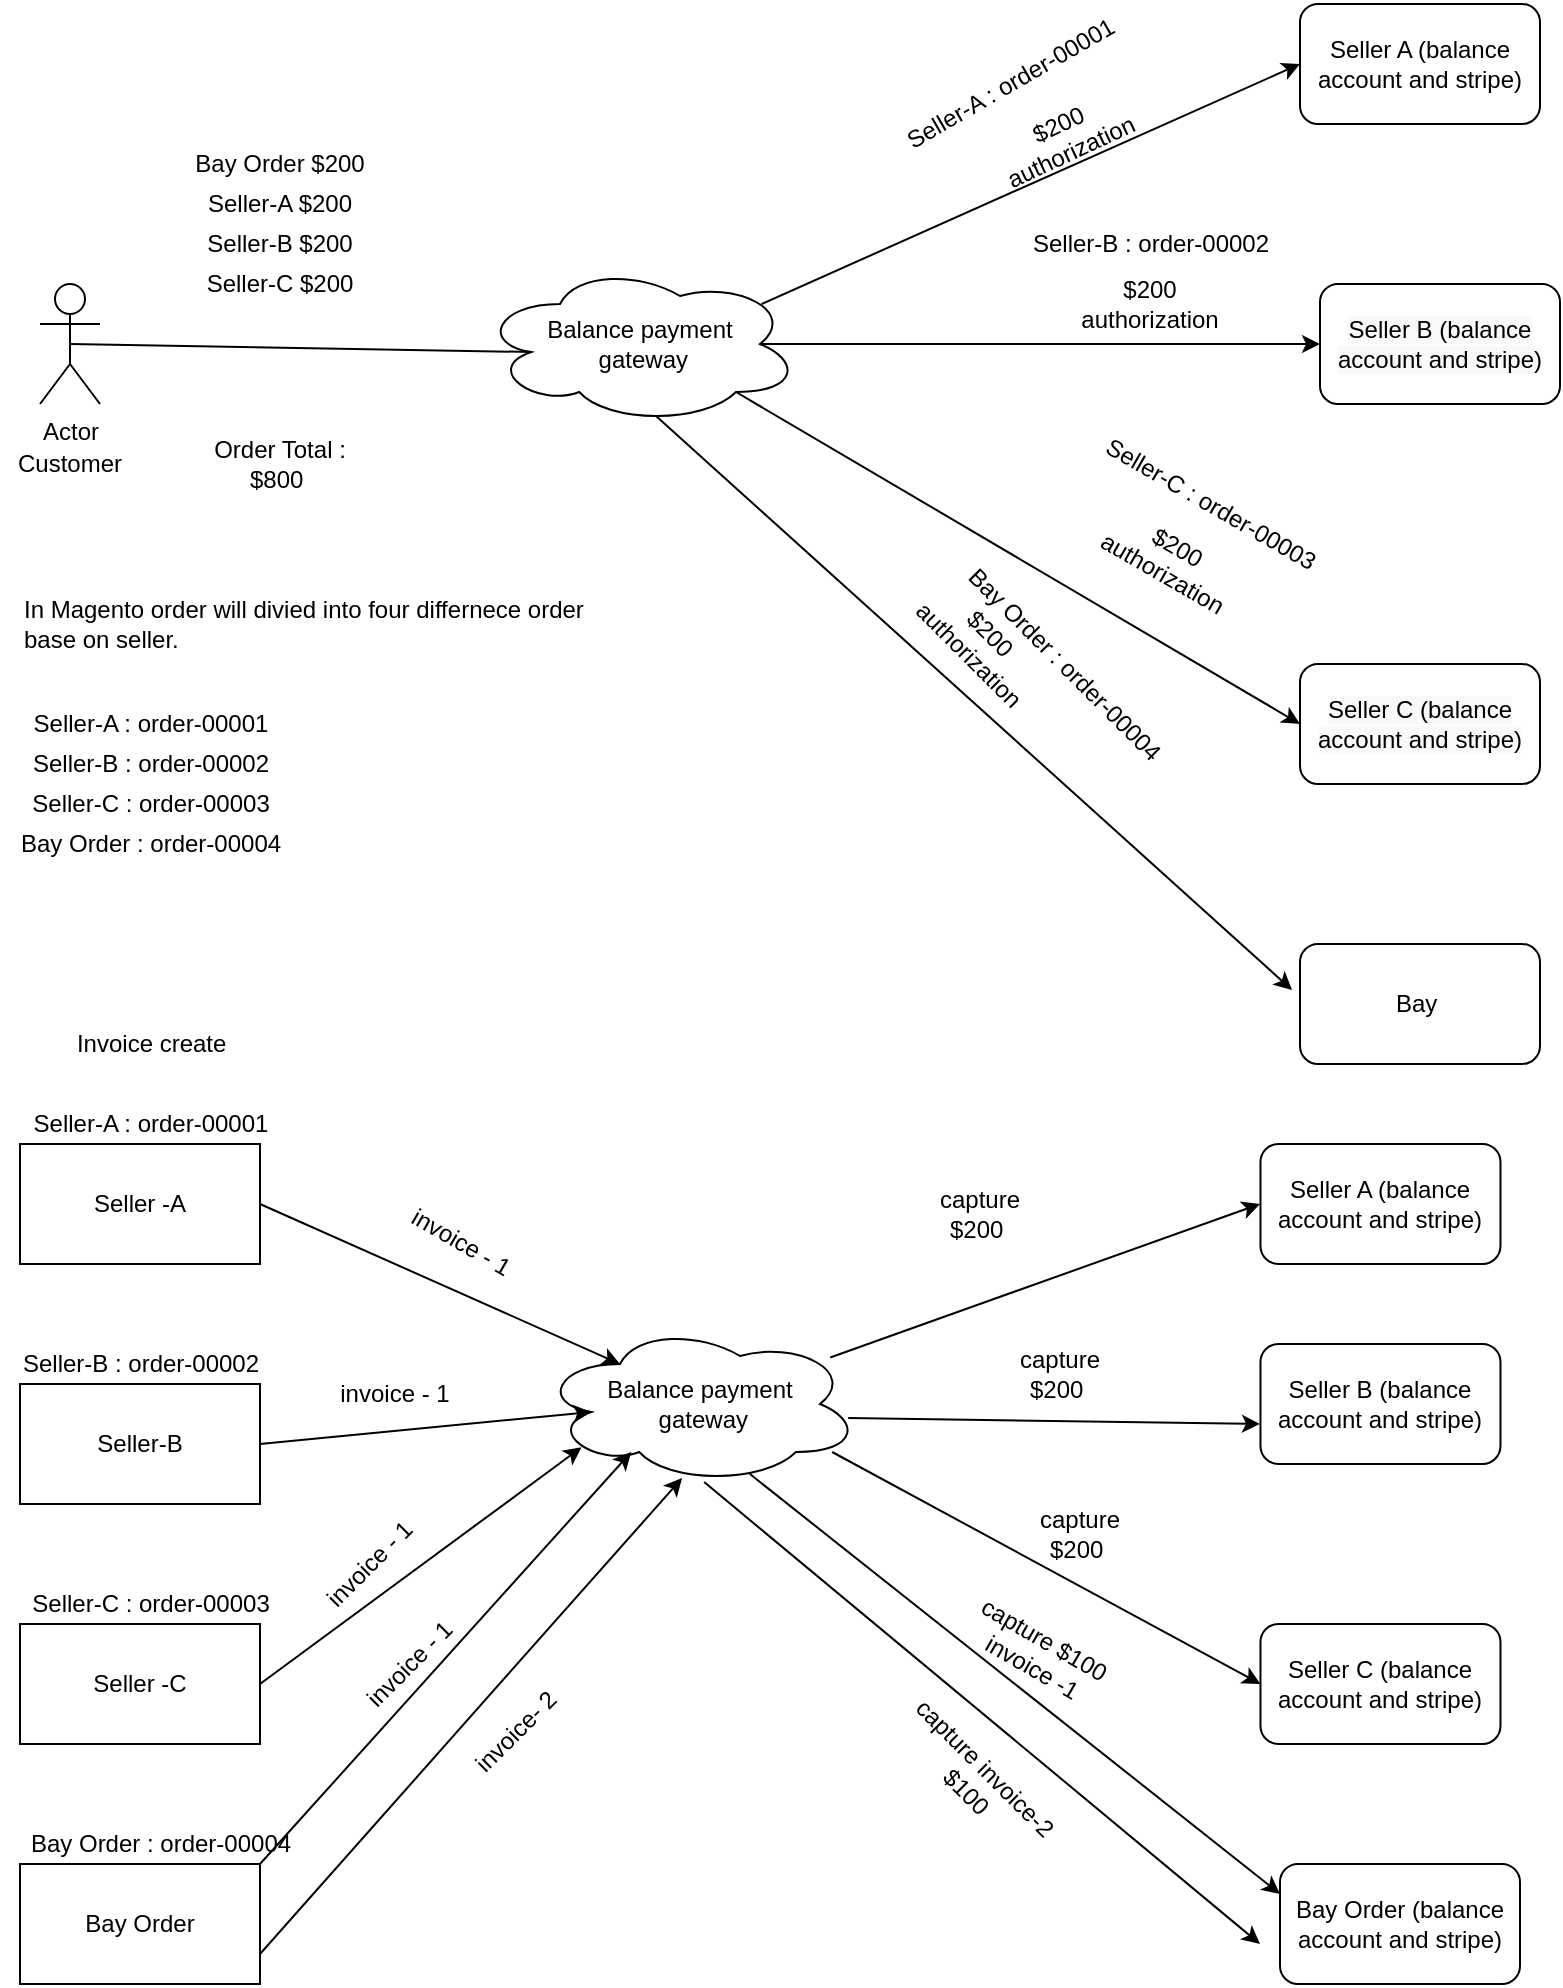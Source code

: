 <mxfile version="14.4.4" type="github">
  <diagram id="QXR4r0A3u3qMhsyqZysL" name="Page-1">
    <mxGraphModel dx="1350" dy="774" grid="1" gridSize="10" guides="1" tooltips="1" connect="1" arrows="1" fold="1" page="1" pageScale="1" pageWidth="827" pageHeight="1169" math="0" shadow="0">
      <root>
        <mxCell id="0" />
        <mxCell id="1" parent="0" />
        <mxCell id="LxY_I3vZa2dR3kc1YIH--4" value="Customer" style="text;html=1;strokeColor=none;fillColor=none;align=center;verticalAlign=middle;whiteSpace=wrap;rounded=0;" vertex="1" parent="1">
          <mxGeometry x="45" y="370" width="40" height="20" as="geometry" />
        </mxCell>
        <mxCell id="LxY_I3vZa2dR3kc1YIH--11" value="Actor" style="shape=umlActor;verticalLabelPosition=bottom;verticalAlign=top;html=1;outlineConnect=0;" vertex="1" parent="1">
          <mxGeometry x="50" y="290" width="30" height="60" as="geometry" />
        </mxCell>
        <mxCell id="LxY_I3vZa2dR3kc1YIH--12" value="Balance payment&lt;br&gt;&amp;nbsp;gateway" style="ellipse;shape=cloud;whiteSpace=wrap;html=1;" vertex="1" parent="1">
          <mxGeometry x="270" y="280" width="160" height="80" as="geometry" />
        </mxCell>
        <mxCell id="LxY_I3vZa2dR3kc1YIH--14" value="" style="endArrow=none;html=1;exitX=0.5;exitY=0.5;exitDx=0;exitDy=0;exitPerimeter=0;entryX=0.16;entryY=0.55;entryDx=0;entryDy=0;entryPerimeter=0;" edge="1" parent="1" source="LxY_I3vZa2dR3kc1YIH--11" target="LxY_I3vZa2dR3kc1YIH--12">
          <mxGeometry width="50" height="50" relative="1" as="geometry">
            <mxPoint x="390" y="360" as="sourcePoint" />
            <mxPoint x="440" y="310" as="targetPoint" />
          </mxGeometry>
        </mxCell>
        <mxCell id="LxY_I3vZa2dR3kc1YIH--16" value="Seller A (balance account and stripe)" style="rounded=1;whiteSpace=wrap;html=1;" vertex="1" parent="1">
          <mxGeometry x="680" y="150" width="120" height="60" as="geometry" />
        </mxCell>
        <mxCell id="LxY_I3vZa2dR3kc1YIH--17" value="&lt;span style=&quot;color: rgb(0 , 0 , 0) ; font-family: &amp;#34;helvetica&amp;#34; ; font-size: 12px ; font-style: normal ; font-weight: 400 ; letter-spacing: normal ; text-align: center ; text-indent: 0px ; text-transform: none ; word-spacing: 0px ; background-color: rgb(248 , 249 , 250) ; display: inline ; float: none&quot;&gt;Seller B (balance account and stripe)&lt;/span&gt;" style="rounded=1;whiteSpace=wrap;html=1;" vertex="1" parent="1">
          <mxGeometry x="690" y="290" width="120" height="60" as="geometry" />
        </mxCell>
        <mxCell id="LxY_I3vZa2dR3kc1YIH--18" value="&lt;span style=&quot;color: rgb(0 , 0 , 0) ; font-family: &amp;#34;helvetica&amp;#34; ; font-size: 12px ; font-style: normal ; font-weight: 400 ; letter-spacing: normal ; text-align: center ; text-indent: 0px ; text-transform: none ; word-spacing: 0px ; background-color: rgb(248 , 249 , 250) ; display: inline ; float: none&quot;&gt;Seller C (balance account and stripe)&lt;/span&gt;" style="rounded=1;whiteSpace=wrap;html=1;" vertex="1" parent="1">
          <mxGeometry x="680" y="480" width="120" height="60" as="geometry" />
        </mxCell>
        <mxCell id="LxY_I3vZa2dR3kc1YIH--20" value="Seller-C $200" style="text;html=1;strokeColor=none;fillColor=none;align=center;verticalAlign=middle;whiteSpace=wrap;rounded=0;" vertex="1" parent="1">
          <mxGeometry x="120" y="280" width="100" height="20" as="geometry" />
        </mxCell>
        <mxCell id="LxY_I3vZa2dR3kc1YIH--21" value="Seller-B $200" style="text;html=1;strokeColor=none;fillColor=none;align=center;verticalAlign=middle;whiteSpace=wrap;rounded=0;" vertex="1" parent="1">
          <mxGeometry x="120" y="260" width="100" height="20" as="geometry" />
        </mxCell>
        <mxCell id="LxY_I3vZa2dR3kc1YIH--23" value="Seller-A $200" style="text;html=1;strokeColor=none;fillColor=none;align=center;verticalAlign=middle;whiteSpace=wrap;rounded=0;" vertex="1" parent="1">
          <mxGeometry x="120" y="240" width="100" height="20" as="geometry" />
        </mxCell>
        <mxCell id="LxY_I3vZa2dR3kc1YIH--24" value="" style="endArrow=classic;html=1;entryX=0;entryY=0.5;entryDx=0;entryDy=0;exitX=0.88;exitY=0.25;exitDx=0;exitDy=0;exitPerimeter=0;" edge="1" parent="1" source="LxY_I3vZa2dR3kc1YIH--12" target="LxY_I3vZa2dR3kc1YIH--16">
          <mxGeometry width="50" height="50" relative="1" as="geometry">
            <mxPoint x="450" y="300" as="sourcePoint" />
            <mxPoint x="440" y="300" as="targetPoint" />
          </mxGeometry>
        </mxCell>
        <mxCell id="LxY_I3vZa2dR3kc1YIH--25" value="" style="endArrow=classic;html=1;entryX=0;entryY=0.5;entryDx=0;entryDy=0;exitX=0.875;exitY=0.5;exitDx=0;exitDy=0;exitPerimeter=0;" edge="1" parent="1" source="LxY_I3vZa2dR3kc1YIH--12" target="LxY_I3vZa2dR3kc1YIH--17">
          <mxGeometry width="50" height="50" relative="1" as="geometry">
            <mxPoint x="430" y="420" as="sourcePoint" />
            <mxPoint x="480" y="370" as="targetPoint" />
          </mxGeometry>
        </mxCell>
        <mxCell id="LxY_I3vZa2dR3kc1YIH--26" value="" style="endArrow=classic;html=1;entryX=0;entryY=0.5;entryDx=0;entryDy=0;exitX=0.8;exitY=0.8;exitDx=0;exitDy=0;exitPerimeter=0;" edge="1" parent="1" source="LxY_I3vZa2dR3kc1YIH--12" target="LxY_I3vZa2dR3kc1YIH--18">
          <mxGeometry width="50" height="50" relative="1" as="geometry">
            <mxPoint x="390" y="350" as="sourcePoint" />
            <mxPoint x="440" y="300" as="targetPoint" />
          </mxGeometry>
        </mxCell>
        <mxCell id="LxY_I3vZa2dR3kc1YIH--27" value="$200 authorization" style="text;html=1;strokeColor=none;fillColor=none;align=center;verticalAlign=middle;whiteSpace=wrap;rounded=0;rotation=-25;" vertex="1" parent="1">
          <mxGeometry x="516.61" y="207.33" width="90.67" height="20" as="geometry" />
        </mxCell>
        <mxCell id="LxY_I3vZa2dR3kc1YIH--28" value="$200 authorization" style="text;html=1;strokeColor=none;fillColor=none;align=center;verticalAlign=middle;whiteSpace=wrap;rounded=0;rotation=0;" vertex="1" parent="1">
          <mxGeometry x="570" y="290" width="70" height="20" as="geometry" />
        </mxCell>
        <mxCell id="LxY_I3vZa2dR3kc1YIH--29" value="$200 authorization" style="text;html=1;strokeColor=none;fillColor=none;align=center;verticalAlign=middle;whiteSpace=wrap;rounded=0;rotation=30;" vertex="1" parent="1">
          <mxGeometry x="570" y="418.41" width="90.24" height="20" as="geometry" />
        </mxCell>
        <mxCell id="LxY_I3vZa2dR3kc1YIH--30" value="Bay Order $200" style="text;html=1;strokeColor=none;fillColor=none;align=center;verticalAlign=middle;whiteSpace=wrap;rounded=0;" vertex="1" parent="1">
          <mxGeometry x="120" y="220" width="100" height="20" as="geometry" />
        </mxCell>
        <mxCell id="LxY_I3vZa2dR3kc1YIH--31" value="Order Total : $800&amp;nbsp;" style="text;html=1;strokeColor=none;fillColor=none;align=center;verticalAlign=middle;whiteSpace=wrap;rounded=0;" vertex="1" parent="1">
          <mxGeometry x="120" y="365" width="100" height="30" as="geometry" />
        </mxCell>
        <mxCell id="LxY_I3vZa2dR3kc1YIH--32" value="Bay&amp;nbsp;" style="rounded=1;whiteSpace=wrap;html=1;" vertex="1" parent="1">
          <mxGeometry x="680" y="620" width="120" height="60" as="geometry" />
        </mxCell>
        <mxCell id="LxY_I3vZa2dR3kc1YIH--33" value="" style="endArrow=classic;html=1;exitX=0.55;exitY=0.95;exitDx=0;exitDy=0;exitPerimeter=0;entryX=-0.033;entryY=0.383;entryDx=0;entryDy=0;entryPerimeter=0;" edge="1" parent="1" source="LxY_I3vZa2dR3kc1YIH--12" target="LxY_I3vZa2dR3kc1YIH--32">
          <mxGeometry width="50" height="50" relative="1" as="geometry">
            <mxPoint x="390" y="530" as="sourcePoint" />
            <mxPoint x="440" y="480" as="targetPoint" />
          </mxGeometry>
        </mxCell>
        <mxCell id="LxY_I3vZa2dR3kc1YIH--34" value="$200 authorization" style="text;html=1;strokeColor=none;fillColor=none;align=center;verticalAlign=middle;whiteSpace=wrap;rounded=0;rotation=45;" vertex="1" parent="1">
          <mxGeometry x="500" y="460" width="40" height="20" as="geometry" />
        </mxCell>
        <mxCell id="LxY_I3vZa2dR3kc1YIH--36" value="Seller -A" style="rounded=0;whiteSpace=wrap;html=1;" vertex="1" parent="1">
          <mxGeometry x="40" y="720" width="120" height="60" as="geometry" />
        </mxCell>
        <mxCell id="LxY_I3vZa2dR3kc1YIH--37" value="Seller-B" style="rounded=0;whiteSpace=wrap;html=1;" vertex="1" parent="1">
          <mxGeometry x="40" y="840" width="120" height="60" as="geometry" />
        </mxCell>
        <mxCell id="LxY_I3vZa2dR3kc1YIH--38" value="Seller -C" style="rounded=0;whiteSpace=wrap;html=1;" vertex="1" parent="1">
          <mxGeometry x="40" y="960" width="120" height="60" as="geometry" />
        </mxCell>
        <mxCell id="LxY_I3vZa2dR3kc1YIH--39" value="Bay Order" style="rounded=0;whiteSpace=wrap;html=1;" vertex="1" parent="1">
          <mxGeometry x="40" y="1080" width="120" height="60" as="geometry" />
        </mxCell>
        <mxCell id="LxY_I3vZa2dR3kc1YIH--40" value="Balance payment&lt;br&gt;&amp;nbsp;gateway" style="ellipse;shape=cloud;whiteSpace=wrap;html=1;" vertex="1" parent="1">
          <mxGeometry x="300" y="810" width="160" height="80" as="geometry" />
        </mxCell>
        <mxCell id="LxY_I3vZa2dR3kc1YIH--41" value="Invoice create&amp;nbsp;" style="text;html=1;strokeColor=none;fillColor=none;align=center;verticalAlign=middle;whiteSpace=wrap;rounded=0;" vertex="1" parent="1">
          <mxGeometry x="40" y="660" width="135" height="20" as="geometry" />
        </mxCell>
        <mxCell id="LxY_I3vZa2dR3kc1YIH--42" value="" style="endArrow=classic;html=1;exitX=1;exitY=0.5;exitDx=0;exitDy=0;entryX=0.25;entryY=0.25;entryDx=0;entryDy=0;entryPerimeter=0;" edge="1" parent="1" source="LxY_I3vZa2dR3kc1YIH--36" target="LxY_I3vZa2dR3kc1YIH--40">
          <mxGeometry width="50" height="50" relative="1" as="geometry">
            <mxPoint x="390" y="860" as="sourcePoint" />
            <mxPoint x="440" y="810" as="targetPoint" />
          </mxGeometry>
        </mxCell>
        <mxCell id="LxY_I3vZa2dR3kc1YIH--43" value="" style="endArrow=classic;html=1;exitX=1;exitY=0.5;exitDx=0;exitDy=0;entryX=0.16;entryY=0.55;entryDx=0;entryDy=0;entryPerimeter=0;" edge="1" parent="1" source="LxY_I3vZa2dR3kc1YIH--37" target="LxY_I3vZa2dR3kc1YIH--40">
          <mxGeometry width="50" height="50" relative="1" as="geometry">
            <mxPoint x="390" y="860" as="sourcePoint" />
            <mxPoint x="310" y="854" as="targetPoint" />
          </mxGeometry>
        </mxCell>
        <mxCell id="LxY_I3vZa2dR3kc1YIH--44" value="" style="endArrow=classic;html=1;exitX=1;exitY=0.5;exitDx=0;exitDy=0;entryX=0.13;entryY=0.77;entryDx=0;entryDy=0;entryPerimeter=0;" edge="1" parent="1" source="LxY_I3vZa2dR3kc1YIH--38" target="LxY_I3vZa2dR3kc1YIH--40">
          <mxGeometry width="50" height="50" relative="1" as="geometry">
            <mxPoint x="170" y="880" as="sourcePoint" />
            <mxPoint x="335.6" y="864" as="targetPoint" />
          </mxGeometry>
        </mxCell>
        <mxCell id="LxY_I3vZa2dR3kc1YIH--45" value="" style="endArrow=classic;html=1;exitX=1;exitY=0;exitDx=0;exitDy=0;entryX=0.16;entryY=0.55;entryDx=0;entryDy=0;entryPerimeter=0;" edge="1" parent="1" source="LxY_I3vZa2dR3kc1YIH--39">
          <mxGeometry width="50" height="50" relative="1" as="geometry">
            <mxPoint x="180" y="890" as="sourcePoint" />
            <mxPoint x="345.6" y="874" as="targetPoint" />
          </mxGeometry>
        </mxCell>
        <mxCell id="LxY_I3vZa2dR3kc1YIH--46" value="In Magento order will divied into four differnece order base on seller." style="text;html=1;strokeColor=none;fillColor=none;align=left;verticalAlign=middle;whiteSpace=wrap;rounded=0;" vertex="1" parent="1">
          <mxGeometry x="40" y="440" width="290" height="40" as="geometry" />
        </mxCell>
        <mxCell id="LxY_I3vZa2dR3kc1YIH--47" value="Seller-A : order-00001" style="text;html=1;align=center;verticalAlign=middle;resizable=0;points=[];autosize=1;" vertex="1" parent="1">
          <mxGeometry x="40" y="500" width="130" height="20" as="geometry" />
        </mxCell>
        <mxCell id="LxY_I3vZa2dR3kc1YIH--48" value="Seller-B : order-00002" style="text;html=1;align=center;verticalAlign=middle;resizable=0;points=[];autosize=1;" vertex="1" parent="1">
          <mxGeometry x="40" y="520" width="130" height="20" as="geometry" />
        </mxCell>
        <mxCell id="LxY_I3vZa2dR3kc1YIH--49" value="Seller-C : order-00003" style="text;html=1;align=center;verticalAlign=middle;resizable=0;points=[];autosize=1;" vertex="1" parent="1">
          <mxGeometry x="40" y="540" width="130" height="20" as="geometry" />
        </mxCell>
        <mxCell id="LxY_I3vZa2dR3kc1YIH--50" value="Bay Order : order-00004" style="text;html=1;align=center;verticalAlign=middle;resizable=0;points=[];autosize=1;" vertex="1" parent="1">
          <mxGeometry x="30" y="560" width="150" height="20" as="geometry" />
        </mxCell>
        <mxCell id="LxY_I3vZa2dR3kc1YIH--51" value="Seller-A : order-00001" style="text;html=1;align=center;verticalAlign=middle;resizable=0;points=[];autosize=1;rotation=-30;" vertex="1" parent="1">
          <mxGeometry x="470" y="180" width="130" height="20" as="geometry" />
        </mxCell>
        <mxCell id="LxY_I3vZa2dR3kc1YIH--52" value="Seller-B : order-00002" style="text;html=1;align=center;verticalAlign=middle;resizable=0;points=[];autosize=1;" vertex="1" parent="1">
          <mxGeometry x="540" y="260" width="130" height="20" as="geometry" />
        </mxCell>
        <mxCell id="LxY_I3vZa2dR3kc1YIH--53" value="Seller-C : order-00003" style="text;html=1;align=center;verticalAlign=middle;resizable=0;points=[];autosize=1;rotation=30;" vertex="1" parent="1">
          <mxGeometry x="570" y="390" width="130" height="20" as="geometry" />
        </mxCell>
        <mxCell id="LxY_I3vZa2dR3kc1YIH--54" value="Bay Order : order-00004" style="text;html=1;align=center;verticalAlign=middle;resizable=0;points=[];autosize=1;rotation=45;" vertex="1" parent="1">
          <mxGeometry x="486.95" y="470" width="150" height="20" as="geometry" />
        </mxCell>
        <mxCell id="LxY_I3vZa2dR3kc1YIH--55" value="Seller-A : order-00001" style="text;html=1;align=center;verticalAlign=middle;resizable=0;points=[];autosize=1;" vertex="1" parent="1">
          <mxGeometry x="40" y="700" width="130" height="20" as="geometry" />
        </mxCell>
        <mxCell id="LxY_I3vZa2dR3kc1YIH--56" value="Seller-B : order-00002" style="text;html=1;align=center;verticalAlign=middle;resizable=0;points=[];autosize=1;" vertex="1" parent="1">
          <mxGeometry x="35" y="820" width="130" height="20" as="geometry" />
        </mxCell>
        <mxCell id="LxY_I3vZa2dR3kc1YIH--57" value="Seller-C : order-00003" style="text;html=1;align=center;verticalAlign=middle;resizable=0;points=[];autosize=1;" vertex="1" parent="1">
          <mxGeometry x="40" y="940" width="130" height="20" as="geometry" />
        </mxCell>
        <mxCell id="LxY_I3vZa2dR3kc1YIH--58" value="Bay Order : order-00004" style="text;html=1;align=center;verticalAlign=middle;resizable=0;points=[];autosize=1;" vertex="1" parent="1">
          <mxGeometry x="35" y="1060" width="150" height="20" as="geometry" />
        </mxCell>
        <mxCell id="LxY_I3vZa2dR3kc1YIH--59" value="Seller A (balance account and stripe)" style="rounded=1;whiteSpace=wrap;html=1;" vertex="1" parent="1">
          <mxGeometry x="660.24" y="720" width="120" height="60" as="geometry" />
        </mxCell>
        <mxCell id="LxY_I3vZa2dR3kc1YIH--60" value="Seller B (balance account and stripe)" style="rounded=1;whiteSpace=wrap;html=1;" vertex="1" parent="1">
          <mxGeometry x="660.24" y="820" width="120" height="60" as="geometry" />
        </mxCell>
        <mxCell id="LxY_I3vZa2dR3kc1YIH--61" value="Seller C (balance account and stripe)" style="rounded=1;whiteSpace=wrap;html=1;" vertex="1" parent="1">
          <mxGeometry x="660.24" y="960" width="120" height="60" as="geometry" />
        </mxCell>
        <mxCell id="LxY_I3vZa2dR3kc1YIH--62" value="Bay Order (balance account and stripe)" style="rounded=1;whiteSpace=wrap;html=1;" vertex="1" parent="1">
          <mxGeometry x="670" y="1080" width="120" height="60" as="geometry" />
        </mxCell>
        <mxCell id="LxY_I3vZa2dR3kc1YIH--63" value="" style="endArrow=classic;html=1;" edge="1" parent="1" source="LxY_I3vZa2dR3kc1YIH--40">
          <mxGeometry width="50" height="50" relative="1" as="geometry">
            <mxPoint x="414" y="830" as="sourcePoint" />
            <mxPoint x="660" y="750" as="targetPoint" />
          </mxGeometry>
        </mxCell>
        <mxCell id="LxY_I3vZa2dR3kc1YIH--64" value="capture $200&amp;nbsp;" style="text;html=1;strokeColor=none;fillColor=none;align=center;verticalAlign=middle;whiteSpace=wrap;rounded=0;" vertex="1" parent="1">
          <mxGeometry x="500" y="740" width="40" height="30" as="geometry" />
        </mxCell>
        <mxCell id="LxY_I3vZa2dR3kc1YIH--65" value="" style="endArrow=classic;html=1;exitX=0.963;exitY=0.588;exitDx=0;exitDy=0;exitPerimeter=0;" edge="1" parent="1" source="LxY_I3vZa2dR3kc1YIH--40">
          <mxGeometry width="50" height="50" relative="1" as="geometry">
            <mxPoint x="455.099" y="836.75" as="sourcePoint" />
            <mxPoint x="660" y="860" as="targetPoint" />
          </mxGeometry>
        </mxCell>
        <mxCell id="LxY_I3vZa2dR3kc1YIH--66" value="capture $200&amp;nbsp;" style="text;html=1;strokeColor=none;fillColor=none;align=center;verticalAlign=middle;whiteSpace=wrap;rounded=0;" vertex="1" parent="1">
          <mxGeometry x="540" y="820" width="40" height="30" as="geometry" />
        </mxCell>
        <mxCell id="LxY_I3vZa2dR3kc1YIH--67" value="" style="endArrow=classic;html=1;entryX=0;entryY=0.5;entryDx=0;entryDy=0;exitX=0.913;exitY=0.8;exitDx=0;exitDy=0;exitPerimeter=0;" edge="1" parent="1" source="LxY_I3vZa2dR3kc1YIH--40" target="LxY_I3vZa2dR3kc1YIH--61">
          <mxGeometry width="50" height="50" relative="1" as="geometry">
            <mxPoint x="440.0" y="910" as="sourcePoint" />
            <mxPoint x="645.92" y="912.96" as="targetPoint" />
          </mxGeometry>
        </mxCell>
        <mxCell id="LxY_I3vZa2dR3kc1YIH--68" value="capture $200&amp;nbsp;" style="text;html=1;strokeColor=none;fillColor=none;align=center;verticalAlign=middle;whiteSpace=wrap;rounded=0;" vertex="1" parent="1">
          <mxGeometry x="550" y="900" width="40" height="30" as="geometry" />
        </mxCell>
        <mxCell id="LxY_I3vZa2dR3kc1YIH--69" value="" style="endArrow=classic;html=1;entryX=0;entryY=0.25;entryDx=0;entryDy=0;exitX=0.656;exitY=0.938;exitDx=0;exitDy=0;exitPerimeter=0;" edge="1" parent="1" source="LxY_I3vZa2dR3kc1YIH--40" target="LxY_I3vZa2dR3kc1YIH--62">
          <mxGeometry width="50" height="50" relative="1" as="geometry">
            <mxPoint x="446.569" y="888.284" as="sourcePoint" />
            <mxPoint x="670.24" y="1000" as="targetPoint" />
          </mxGeometry>
        </mxCell>
        <mxCell id="LxY_I3vZa2dR3kc1YIH--70" value="" style="endArrow=classic;html=1;exitX=0.513;exitY=0.988;exitDx=0;exitDy=0;exitPerimeter=0;" edge="1" parent="1" source="LxY_I3vZa2dR3kc1YIH--40">
          <mxGeometry width="50" height="50" relative="1" as="geometry">
            <mxPoint x="456.569" y="898.284" as="sourcePoint" />
            <mxPoint x="660" y="1120" as="targetPoint" />
          </mxGeometry>
        </mxCell>
        <mxCell id="LxY_I3vZa2dR3kc1YIH--71" value="" style="endArrow=classic;html=1;exitX=1;exitY=0.75;exitDx=0;exitDy=0;entryX=0.444;entryY=0.963;entryDx=0;entryDy=0;entryPerimeter=0;" edge="1" parent="1" source="LxY_I3vZa2dR3kc1YIH--39" target="LxY_I3vZa2dR3kc1YIH--40">
          <mxGeometry width="50" height="50" relative="1" as="geometry">
            <mxPoint x="170" y="1120" as="sourcePoint" />
            <mxPoint x="356" y="900" as="targetPoint" />
          </mxGeometry>
        </mxCell>
        <mxCell id="LxY_I3vZa2dR3kc1YIH--73" value="capture $100&amp;nbsp;&lt;br&gt;invoice -1" style="text;html=1;strokeColor=none;fillColor=none;align=center;verticalAlign=middle;whiteSpace=wrap;rounded=0;rotation=30;" vertex="1" parent="1">
          <mxGeometry x="505" y="960" width="90" height="30" as="geometry" />
        </mxCell>
        <mxCell id="LxY_I3vZa2dR3kc1YIH--74" value="capture invoice-2&amp;nbsp;&lt;br&gt;&amp;nbsp;$100&amp;nbsp;" style="text;html=1;strokeColor=none;fillColor=none;align=center;verticalAlign=middle;whiteSpace=wrap;rounded=0;rotation=45;" vertex="1" parent="1">
          <mxGeometry x="465.73" y="1038.23" width="105" as="geometry" />
        </mxCell>
        <mxCell id="LxY_I3vZa2dR3kc1YIH--75" value="invoice - 1" style="text;html=1;strokeColor=none;fillColor=none;align=center;verticalAlign=middle;whiteSpace=wrap;rounded=0;rotation=-45;" vertex="1" parent="1">
          <mxGeometry x="200" y="970" width="70" height="20" as="geometry" />
        </mxCell>
        <mxCell id="LxY_I3vZa2dR3kc1YIH--76" value="invoice- 2" style="text;html=1;strokeColor=none;fillColor=none;align=center;verticalAlign=middle;whiteSpace=wrap;rounded=0;rotation=-45;" vertex="1" parent="1">
          <mxGeometry x="260" y="1007.5" width="55.67" height="12.5" as="geometry" />
        </mxCell>
        <mxCell id="LxY_I3vZa2dR3kc1YIH--77" value="invoice - 1" style="text;html=1;strokeColor=none;fillColor=none;align=center;verticalAlign=middle;whiteSpace=wrap;rounded=0;rotation=-45;" vertex="1" parent="1">
          <mxGeometry x="180" y="920" width="70" height="20" as="geometry" />
        </mxCell>
        <mxCell id="LxY_I3vZa2dR3kc1YIH--80" value="invoice - 1" style="text;html=1;strokeColor=none;fillColor=none;align=center;verticalAlign=middle;whiteSpace=wrap;rounded=0;rotation=0;" vertex="1" parent="1">
          <mxGeometry x="195" y="840" width="65" height="10" as="geometry" />
        </mxCell>
        <mxCell id="LxY_I3vZa2dR3kc1YIH--85" value="invoice - 1" style="text;html=1;strokeColor=none;fillColor=none;align=center;verticalAlign=middle;whiteSpace=wrap;rounded=0;rotation=30;" vertex="1" parent="1">
          <mxGeometry x="227.5" y="759.33" width="65" height="20" as="geometry" />
        </mxCell>
      </root>
    </mxGraphModel>
  </diagram>
</mxfile>
